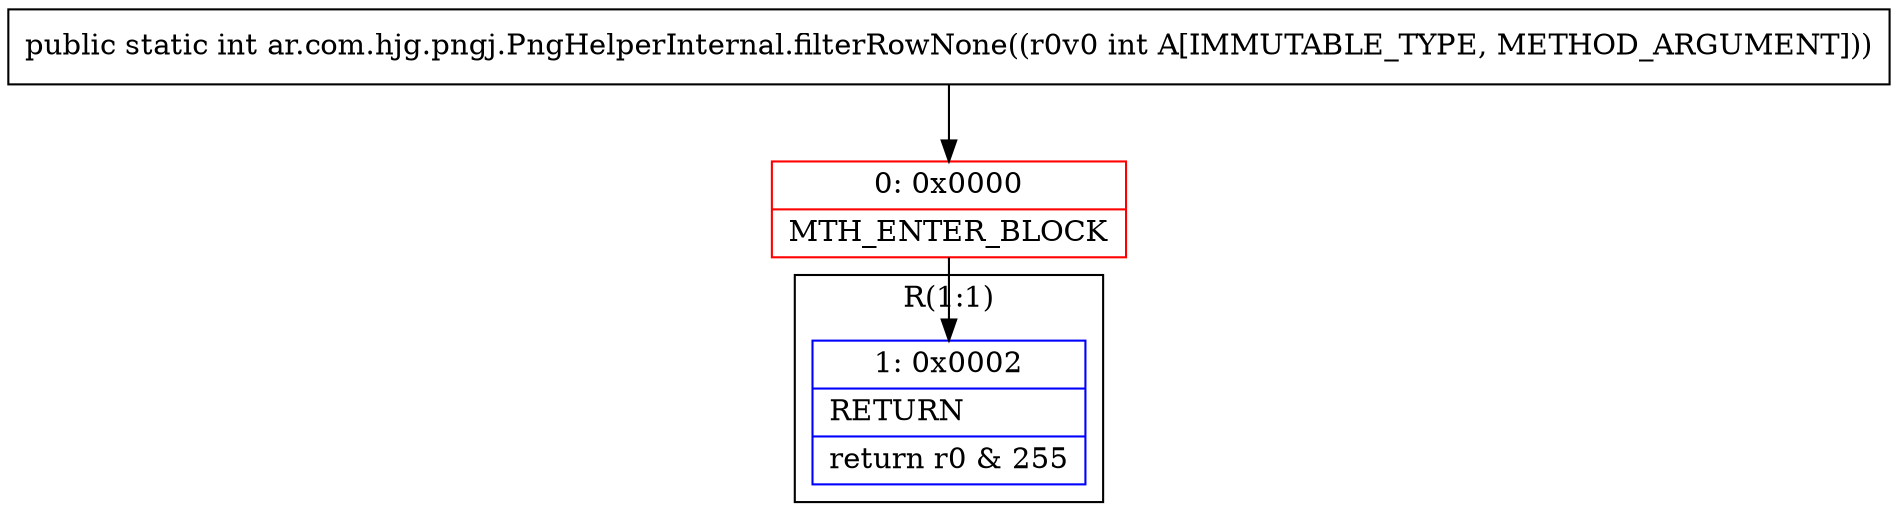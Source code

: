 digraph "CFG forar.com.hjg.pngj.PngHelperInternal.filterRowNone(I)I" {
subgraph cluster_Region_11976972 {
label = "R(1:1)";
node [shape=record,color=blue];
Node_1 [shape=record,label="{1\:\ 0x0002|RETURN\l|return r0 & 255\l}"];
}
Node_0 [shape=record,color=red,label="{0\:\ 0x0000|MTH_ENTER_BLOCK\l}"];
MethodNode[shape=record,label="{public static int ar.com.hjg.pngj.PngHelperInternal.filterRowNone((r0v0 int A[IMMUTABLE_TYPE, METHOD_ARGUMENT])) }"];
MethodNode -> Node_0;
Node_0 -> Node_1;
}

